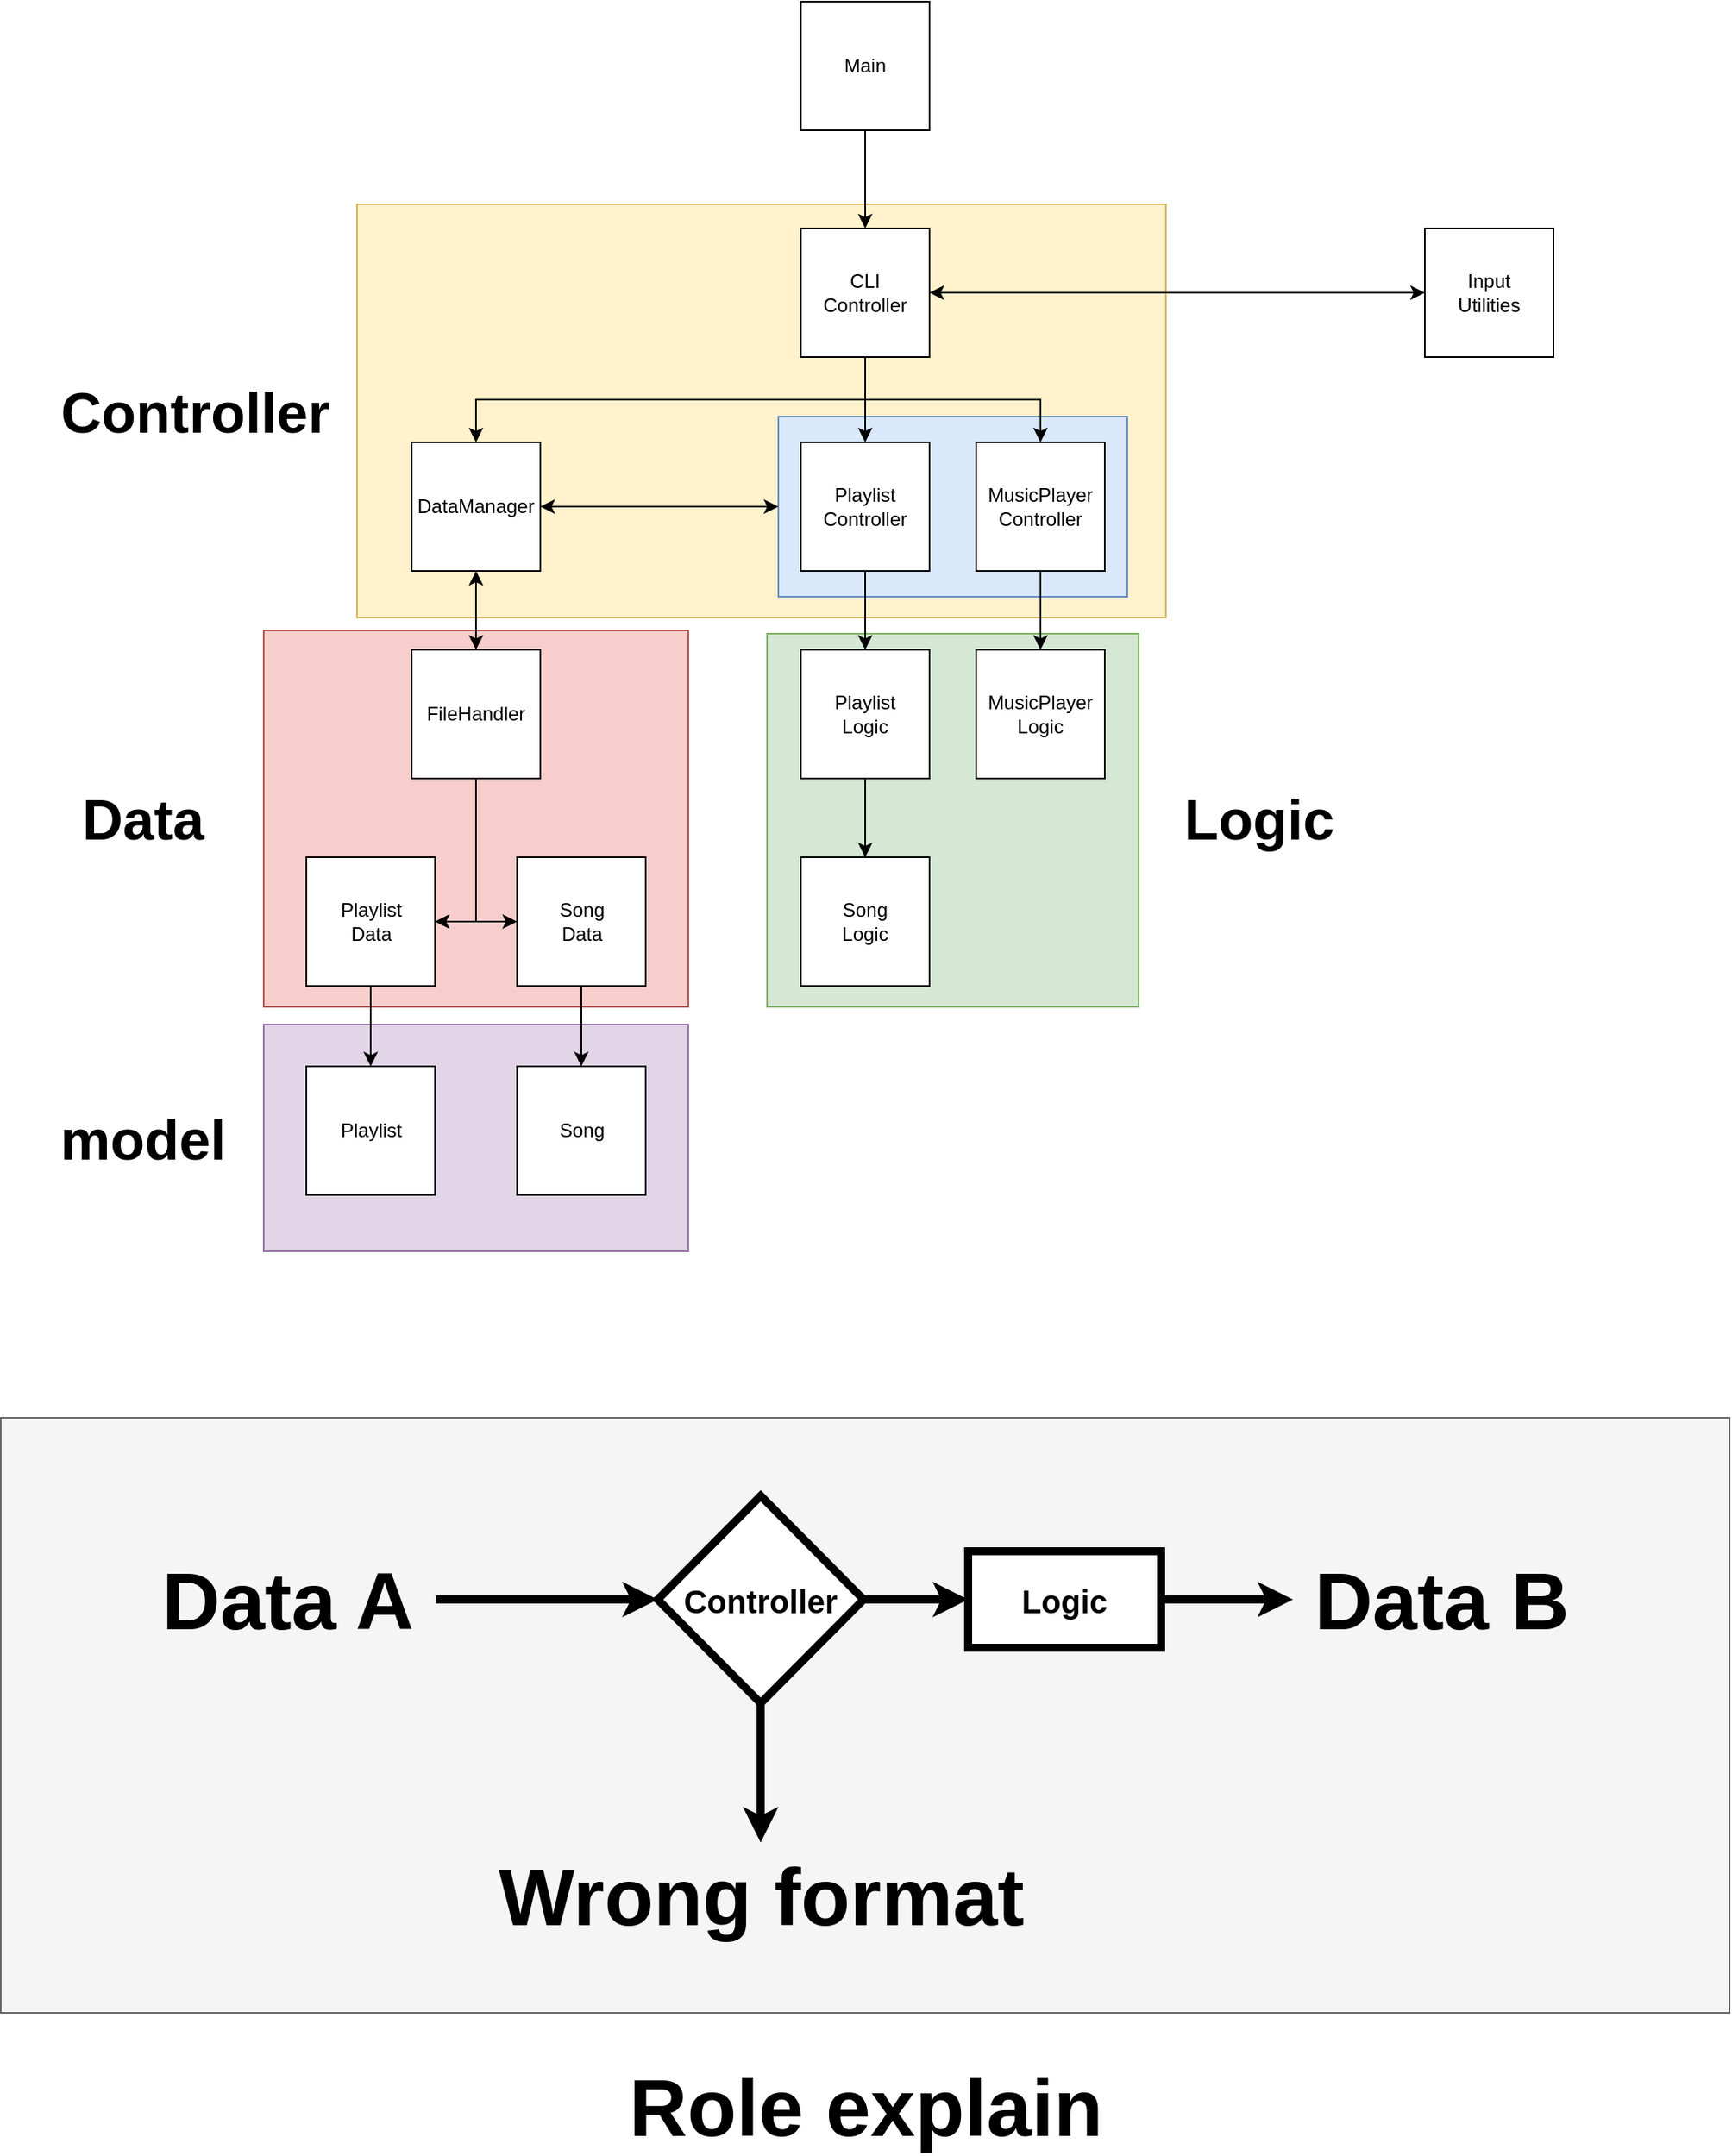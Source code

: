 <mxfile version="25.0.3">
  <diagram name="Page-1" id="TL5eojov5OTX--7cB0Br">
    <mxGraphModel dx="4048" dy="2716" grid="0" gridSize="10" guides="1" tooltips="1" connect="1" arrows="1" fold="1" page="0" pageScale="1" pageWidth="827" pageHeight="1169" math="0" shadow="0">
      <root>
        <mxCell id="0" />
        <mxCell id="1" parent="0" />
        <mxCell id="XL3ZOiyqt7XV9AZaOxOb-13" value="" style="rounded=0;whiteSpace=wrap;html=1;fillColor=#f5f5f5;strokeColor=#666666;fontColor=#333333;" vertex="1" parent="1">
          <mxGeometry x="-125.5" y="866.5" width="1075" height="370" as="geometry" />
        </mxCell>
        <mxCell id="sBCtq0ncGnKj0217qMJg-11" value="" style="rounded=0;whiteSpace=wrap;html=1;fillColor=#d5e8d4;strokeColor=#82b366;" parent="1" vertex="1">
          <mxGeometry x="351" y="379" width="231" height="232" as="geometry" />
        </mxCell>
        <mxCell id="sBCtq0ncGnKj0217qMJg-10" value="" style="rounded=0;whiteSpace=wrap;html=1;fillColor=#e1d5e7;strokeColor=#9673a6;" parent="1" vertex="1">
          <mxGeometry x="38" y="622" width="264" height="141" as="geometry" />
        </mxCell>
        <mxCell id="sBCtq0ncGnKj0217qMJg-9" value="" style="rounded=0;whiteSpace=wrap;html=1;fillColor=#f8cecc;strokeColor=#b85450;" parent="1" vertex="1">
          <mxGeometry x="38" y="377" width="264" height="234" as="geometry" />
        </mxCell>
        <mxCell id="sBCtq0ncGnKj0217qMJg-8" value="" style="rounded=0;whiteSpace=wrap;html=1;fillColor=#fff2cc;strokeColor=#d6b656;" parent="1" vertex="1">
          <mxGeometry x="96" y="112" width="503" height="257" as="geometry" />
        </mxCell>
        <mxCell id="Tig1z4SYeXeltNogwTlm-8" value="" style="rounded=0;whiteSpace=wrap;html=1;fillColor=#dae8fc;strokeColor=#6c8ebf;" parent="1" vertex="1">
          <mxGeometry x="358" y="244" width="217" height="112" as="geometry" />
        </mxCell>
        <mxCell id="sBCtq0ncGnKj0217qMJg-6" style="edgeStyle=orthogonalEdgeStyle;rounded=0;orthogonalLoop=1;jettySize=auto;html=1;" parent="1" source="fY-GnvMOM_r08UN_psMw-3" target="sBCtq0ncGnKj0217qMJg-5" edge="1">
          <mxGeometry relative="1" as="geometry" />
        </mxCell>
        <mxCell id="fY-GnvMOM_r08UN_psMw-3" value="MusicPlayer&lt;br&gt;&lt;div&gt;Controller&lt;/div&gt;" style="whiteSpace=wrap;html=1;aspect=fixed;" parent="1" vertex="1">
          <mxGeometry x="481" y="260" width="80" height="80" as="geometry" />
        </mxCell>
        <mxCell id="fY-GnvMOM_r08UN_psMw-9" style="edgeStyle=orthogonalEdgeStyle;rounded=0;orthogonalLoop=1;jettySize=auto;html=1;exitX=0.5;exitY=1;exitDx=0;exitDy=0;" parent="1" source="fY-GnvMOM_r08UN_psMw-6" target="fY-GnvMOM_r08UN_psMw-7" edge="1">
          <mxGeometry relative="1" as="geometry" />
        </mxCell>
        <mxCell id="fY-GnvMOM_r08UN_psMw-11" style="edgeStyle=orthogonalEdgeStyle;rounded=0;orthogonalLoop=1;jettySize=auto;html=1;exitX=0.5;exitY=1;exitDx=0;exitDy=0;" parent="1" source="fY-GnvMOM_r08UN_psMw-6" target="fY-GnvMOM_r08UN_psMw-3" edge="1">
          <mxGeometry relative="1" as="geometry" />
        </mxCell>
        <mxCell id="fY-GnvMOM_r08UN_psMw-13" style="edgeStyle=orthogonalEdgeStyle;rounded=0;orthogonalLoop=1;jettySize=auto;html=1;startArrow=classic;startFill=1;" parent="1" source="fY-GnvMOM_r08UN_psMw-6" target="fY-GnvMOM_r08UN_psMw-12" edge="1">
          <mxGeometry relative="1" as="geometry" />
        </mxCell>
        <mxCell id="Tig1z4SYeXeltNogwTlm-15" style="edgeStyle=orthogonalEdgeStyle;rounded=0;orthogonalLoop=1;jettySize=auto;html=1;entryX=0.5;entryY=0;entryDx=0;entryDy=0;exitX=0.5;exitY=1;exitDx=0;exitDy=0;" parent="1" source="fY-GnvMOM_r08UN_psMw-6" target="Tig1z4SYeXeltNogwTlm-10" edge="1">
          <mxGeometry relative="1" as="geometry" />
        </mxCell>
        <mxCell id="fY-GnvMOM_r08UN_psMw-6" value="CLI&lt;div&gt;Controller&lt;/div&gt;" style="whiteSpace=wrap;html=1;aspect=fixed;" parent="1" vertex="1">
          <mxGeometry x="372" y="127" width="80" height="80" as="geometry" />
        </mxCell>
        <mxCell id="fY-GnvMOM_r08UN_psMw-18" style="edgeStyle=orthogonalEdgeStyle;rounded=0;orthogonalLoop=1;jettySize=auto;html=1;" parent="1" source="fY-GnvMOM_r08UN_psMw-7" target="fY-GnvMOM_r08UN_psMw-16" edge="1">
          <mxGeometry relative="1" as="geometry" />
        </mxCell>
        <mxCell id="fY-GnvMOM_r08UN_psMw-7" value="Playlist&lt;br&gt;&lt;div&gt;Controller&lt;/div&gt;" style="whiteSpace=wrap;html=1;aspect=fixed;" parent="1" vertex="1">
          <mxGeometry x="372" y="260" width="80" height="80" as="geometry" />
        </mxCell>
        <mxCell id="fY-GnvMOM_r08UN_psMw-12" value="Input&lt;div&gt;Utilities&lt;/div&gt;" style="whiteSpace=wrap;html=1;aspect=fixed;" parent="1" vertex="1">
          <mxGeometry x="760" y="127" width="80" height="80" as="geometry" />
        </mxCell>
        <mxCell id="fY-GnvMOM_r08UN_psMw-15" style="edgeStyle=orthogonalEdgeStyle;rounded=0;orthogonalLoop=1;jettySize=auto;html=1;" parent="1" source="fY-GnvMOM_r08UN_psMw-14" target="fY-GnvMOM_r08UN_psMw-6" edge="1">
          <mxGeometry relative="1" as="geometry" />
        </mxCell>
        <mxCell id="fY-GnvMOM_r08UN_psMw-14" value="Main" style="whiteSpace=wrap;html=1;aspect=fixed;" parent="1" vertex="1">
          <mxGeometry x="372" y="-14" width="80" height="80" as="geometry" />
        </mxCell>
        <mxCell id="sBCtq0ncGnKj0217qMJg-4" style="edgeStyle=orthogonalEdgeStyle;rounded=0;orthogonalLoop=1;jettySize=auto;html=1;" parent="1" source="fY-GnvMOM_r08UN_psMw-16" target="fY-GnvMOM_r08UN_psMw-17" edge="1">
          <mxGeometry relative="1" as="geometry" />
        </mxCell>
        <mxCell id="fY-GnvMOM_r08UN_psMw-16" value="Playlist&lt;br&gt;&lt;div&gt;Logic&lt;/div&gt;" style="whiteSpace=wrap;html=1;aspect=fixed;" parent="1" vertex="1">
          <mxGeometry x="372" y="389" width="80" height="80" as="geometry" />
        </mxCell>
        <mxCell id="fY-GnvMOM_r08UN_psMw-17" value="Song&lt;br&gt;&lt;div&gt;Logic&lt;/div&gt;" style="whiteSpace=wrap;html=1;aspect=fixed;" parent="1" vertex="1">
          <mxGeometry x="372" y="518" width="80" height="80" as="geometry" />
        </mxCell>
        <mxCell id="Tig1z4SYeXeltNogwTlm-6" style="edgeStyle=orthogonalEdgeStyle;rounded=0;orthogonalLoop=1;jettySize=auto;html=1;" parent="1" source="fY-GnvMOM_r08UN_psMw-21" target="fY-GnvMOM_r08UN_psMw-34" edge="1">
          <mxGeometry relative="1" as="geometry" />
        </mxCell>
        <mxCell id="fY-GnvMOM_r08UN_psMw-21" value="Playlist&lt;br&gt;&lt;div&gt;Data&lt;/div&gt;" style="whiteSpace=wrap;html=1;aspect=fixed;" parent="1" vertex="1">
          <mxGeometry x="64.5" y="518" width="80" height="80" as="geometry" />
        </mxCell>
        <mxCell id="Tig1z4SYeXeltNogwTlm-5" style="edgeStyle=orthogonalEdgeStyle;rounded=0;orthogonalLoop=1;jettySize=auto;html=1;" parent="1" source="fY-GnvMOM_r08UN_psMw-22" target="fY-GnvMOM_r08UN_psMw-35" edge="1">
          <mxGeometry relative="1" as="geometry" />
        </mxCell>
        <mxCell id="fY-GnvMOM_r08UN_psMw-22" value="Song&lt;br&gt;&lt;div&gt;Data&lt;/div&gt;" style="whiteSpace=wrap;html=1;aspect=fixed;" parent="1" vertex="1">
          <mxGeometry x="195.5" y="518" width="80" height="80" as="geometry" />
        </mxCell>
        <mxCell id="fY-GnvMOM_r08UN_psMw-34" value="Playlist" style="whiteSpace=wrap;html=1;aspect=fixed;" parent="1" vertex="1">
          <mxGeometry x="64.5" y="648" width="80" height="80" as="geometry" />
        </mxCell>
        <mxCell id="fY-GnvMOM_r08UN_psMw-35" value="Song" style="whiteSpace=wrap;html=1;aspect=fixed;" parent="1" vertex="1">
          <mxGeometry x="195.5" y="648" width="80" height="80" as="geometry" />
        </mxCell>
        <mxCell id="Tig1z4SYeXeltNogwTlm-9" style="edgeStyle=orthogonalEdgeStyle;rounded=0;orthogonalLoop=1;jettySize=auto;html=1;entryX=0.5;entryY=1;entryDx=0;entryDy=0;startArrow=classic;startFill=1;" parent="1" source="Tig1z4SYeXeltNogwTlm-1" target="Tig1z4SYeXeltNogwTlm-10" edge="1">
          <mxGeometry relative="1" as="geometry" />
        </mxCell>
        <mxCell id="Tig1z4SYeXeltNogwTlm-16" style="edgeStyle=orthogonalEdgeStyle;rounded=0;orthogonalLoop=1;jettySize=auto;html=1;entryX=0;entryY=0.5;entryDx=0;entryDy=0;" parent="1" source="Tig1z4SYeXeltNogwTlm-1" target="fY-GnvMOM_r08UN_psMw-22" edge="1">
          <mxGeometry relative="1" as="geometry" />
        </mxCell>
        <mxCell id="Tig1z4SYeXeltNogwTlm-17" style="edgeStyle=orthogonalEdgeStyle;rounded=0;orthogonalLoop=1;jettySize=auto;html=1;entryX=1;entryY=0.5;entryDx=0;entryDy=0;" parent="1" source="Tig1z4SYeXeltNogwTlm-1" target="fY-GnvMOM_r08UN_psMw-21" edge="1">
          <mxGeometry relative="1" as="geometry" />
        </mxCell>
        <mxCell id="Tig1z4SYeXeltNogwTlm-1" value="FileHandler" style="whiteSpace=wrap;html=1;aspect=fixed;" parent="1" vertex="1">
          <mxGeometry x="130" y="389" width="80" height="80" as="geometry" />
        </mxCell>
        <mxCell id="Tig1z4SYeXeltNogwTlm-14" style="edgeStyle=orthogonalEdgeStyle;rounded=0;orthogonalLoop=1;jettySize=auto;html=1;startArrow=classic;startFill=1;" parent="1" source="Tig1z4SYeXeltNogwTlm-10" target="Tig1z4SYeXeltNogwTlm-8" edge="1">
          <mxGeometry relative="1" as="geometry" />
        </mxCell>
        <mxCell id="Tig1z4SYeXeltNogwTlm-10" value="DataManager" style="whiteSpace=wrap;html=1;aspect=fixed;" parent="1" vertex="1">
          <mxGeometry x="130" y="260" width="80" height="80" as="geometry" />
        </mxCell>
        <mxCell id="sBCtq0ncGnKj0217qMJg-5" value="MusicPlayer&lt;br&gt;&lt;div&gt;Logic&lt;/div&gt;" style="whiteSpace=wrap;html=1;aspect=fixed;" parent="1" vertex="1">
          <mxGeometry x="481" y="389" width="80" height="80" as="geometry" />
        </mxCell>
        <mxCell id="sBCtq0ncGnKj0217qMJg-12" value="model" style="text;html=1;align=center;verticalAlign=middle;whiteSpace=wrap;rounded=0;fontSize=35;fontStyle=1" parent="1" vertex="1">
          <mxGeometry x="-98" y="664.5" width="122" height="56" as="geometry" />
        </mxCell>
        <mxCell id="sBCtq0ncGnKj0217qMJg-13" value="Data" style="text;html=1;align=center;verticalAlign=middle;whiteSpace=wrap;rounded=0;fontSize=35;fontStyle=1" parent="1" vertex="1">
          <mxGeometry x="-98" y="466" width="122" height="56" as="geometry" />
        </mxCell>
        <mxCell id="sBCtq0ncGnKj0217qMJg-14" value="Controller" style="text;html=1;align=center;verticalAlign=middle;whiteSpace=wrap;rounded=0;fontSize=35;fontStyle=1" parent="1" vertex="1">
          <mxGeometry x="-95" y="212.5" width="181" height="56" as="geometry" />
        </mxCell>
        <mxCell id="sBCtq0ncGnKj0217qMJg-15" value="Logic" style="text;html=1;align=center;verticalAlign=middle;whiteSpace=wrap;rounded=0;fontSize=35;fontStyle=1" parent="1" vertex="1">
          <mxGeometry x="594" y="466" width="126" height="56" as="geometry" />
        </mxCell>
        <mxCell id="XL3ZOiyqt7XV9AZaOxOb-11" value="" style="group" vertex="1" connectable="0" parent="1">
          <mxGeometry x="-39" y="915" width="902" height="273" as="geometry" />
        </mxCell>
        <mxCell id="XL3ZOiyqt7XV9AZaOxOb-6" style="edgeStyle=orthogonalEdgeStyle;rounded=0;orthogonalLoop=1;jettySize=auto;html=1;strokeWidth=5;" edge="1" parent="XL3ZOiyqt7XV9AZaOxOb-11" source="XL3ZOiyqt7XV9AZaOxOb-1" target="XL3ZOiyqt7XV9AZaOxOb-2">
          <mxGeometry relative="1" as="geometry" />
        </mxCell>
        <mxCell id="XL3ZOiyqt7XV9AZaOxOb-9" style="edgeStyle=orthogonalEdgeStyle;rounded=0;orthogonalLoop=1;jettySize=auto;html=1;strokeWidth=5;" edge="1" parent="XL3ZOiyqt7XV9AZaOxOb-11" source="XL3ZOiyqt7XV9AZaOxOb-1">
          <mxGeometry relative="1" as="geometry">
            <mxPoint x="386" y="215.6" as="targetPoint" />
          </mxGeometry>
        </mxCell>
        <mxCell id="XL3ZOiyqt7XV9AZaOxOb-1" value="Controller" style="strokeWidth=5;html=1;shape=mxgraph.flowchart.decision;whiteSpace=wrap;fontStyle=1;fontSize=20;" vertex="1" parent="XL3ZOiyqt7XV9AZaOxOb-11">
          <mxGeometry x="322" width="128" height="129" as="geometry" />
        </mxCell>
        <mxCell id="XL3ZOiyqt7XV9AZaOxOb-7" style="edgeStyle=orthogonalEdgeStyle;rounded=0;orthogonalLoop=1;jettySize=auto;html=1;strokeWidth=5;" edge="1" parent="XL3ZOiyqt7XV9AZaOxOb-11" source="XL3ZOiyqt7XV9AZaOxOb-2" target="XL3ZOiyqt7XV9AZaOxOb-4">
          <mxGeometry relative="1" as="geometry" />
        </mxCell>
        <mxCell id="XL3ZOiyqt7XV9AZaOxOb-2" value="&lt;font style=&quot;font-size: 20px;&quot;&gt;&lt;b&gt;Logic&lt;/b&gt;&lt;/font&gt;" style="rounded=0;whiteSpace=wrap;html=1;strokeWidth=5;" vertex="1" parent="XL3ZOiyqt7XV9AZaOxOb-11">
          <mxGeometry x="515" y="34.5" width="120" height="60" as="geometry" />
        </mxCell>
        <mxCell id="XL3ZOiyqt7XV9AZaOxOb-5" style="edgeStyle=orthogonalEdgeStyle;rounded=0;orthogonalLoop=1;jettySize=auto;html=1;strokeWidth=5;" edge="1" parent="XL3ZOiyqt7XV9AZaOxOb-11" source="XL3ZOiyqt7XV9AZaOxOb-3" target="XL3ZOiyqt7XV9AZaOxOb-1">
          <mxGeometry relative="1" as="geometry" />
        </mxCell>
        <mxCell id="XL3ZOiyqt7XV9AZaOxOb-3" value="Data A" style="text;html=1;align=center;verticalAlign=middle;whiteSpace=wrap;rounded=0;fontSize=50;fontStyle=1" vertex="1" parent="XL3ZOiyqt7XV9AZaOxOb-11">
          <mxGeometry y="40" width="184" height="49" as="geometry" />
        </mxCell>
        <mxCell id="XL3ZOiyqt7XV9AZaOxOb-4" value="Data B" style="text;html=1;align=center;verticalAlign=middle;whiteSpace=wrap;rounded=0;fontSize=50;fontStyle=1" vertex="1" parent="XL3ZOiyqt7XV9AZaOxOb-11">
          <mxGeometry x="717" y="40" width="185" height="49" as="geometry" />
        </mxCell>
        <mxCell id="XL3ZOiyqt7XV9AZaOxOb-10" value="Wrong format" style="text;html=1;align=center;verticalAlign=middle;whiteSpace=wrap;rounded=0;fontSize=50;fontStyle=1" vertex="1" parent="XL3ZOiyqt7XV9AZaOxOb-11">
          <mxGeometry x="186.5" y="224" width="399" height="49" as="geometry" />
        </mxCell>
        <mxCell id="XL3ZOiyqt7XV9AZaOxOb-12" value="Role explain" style="text;html=1;align=center;verticalAlign=middle;whiteSpace=wrap;rounded=0;fontSize=50;fontStyle=1" vertex="1" parent="1">
          <mxGeometry x="212.5" y="1270" width="399" height="49" as="geometry" />
        </mxCell>
      </root>
    </mxGraphModel>
  </diagram>
</mxfile>
